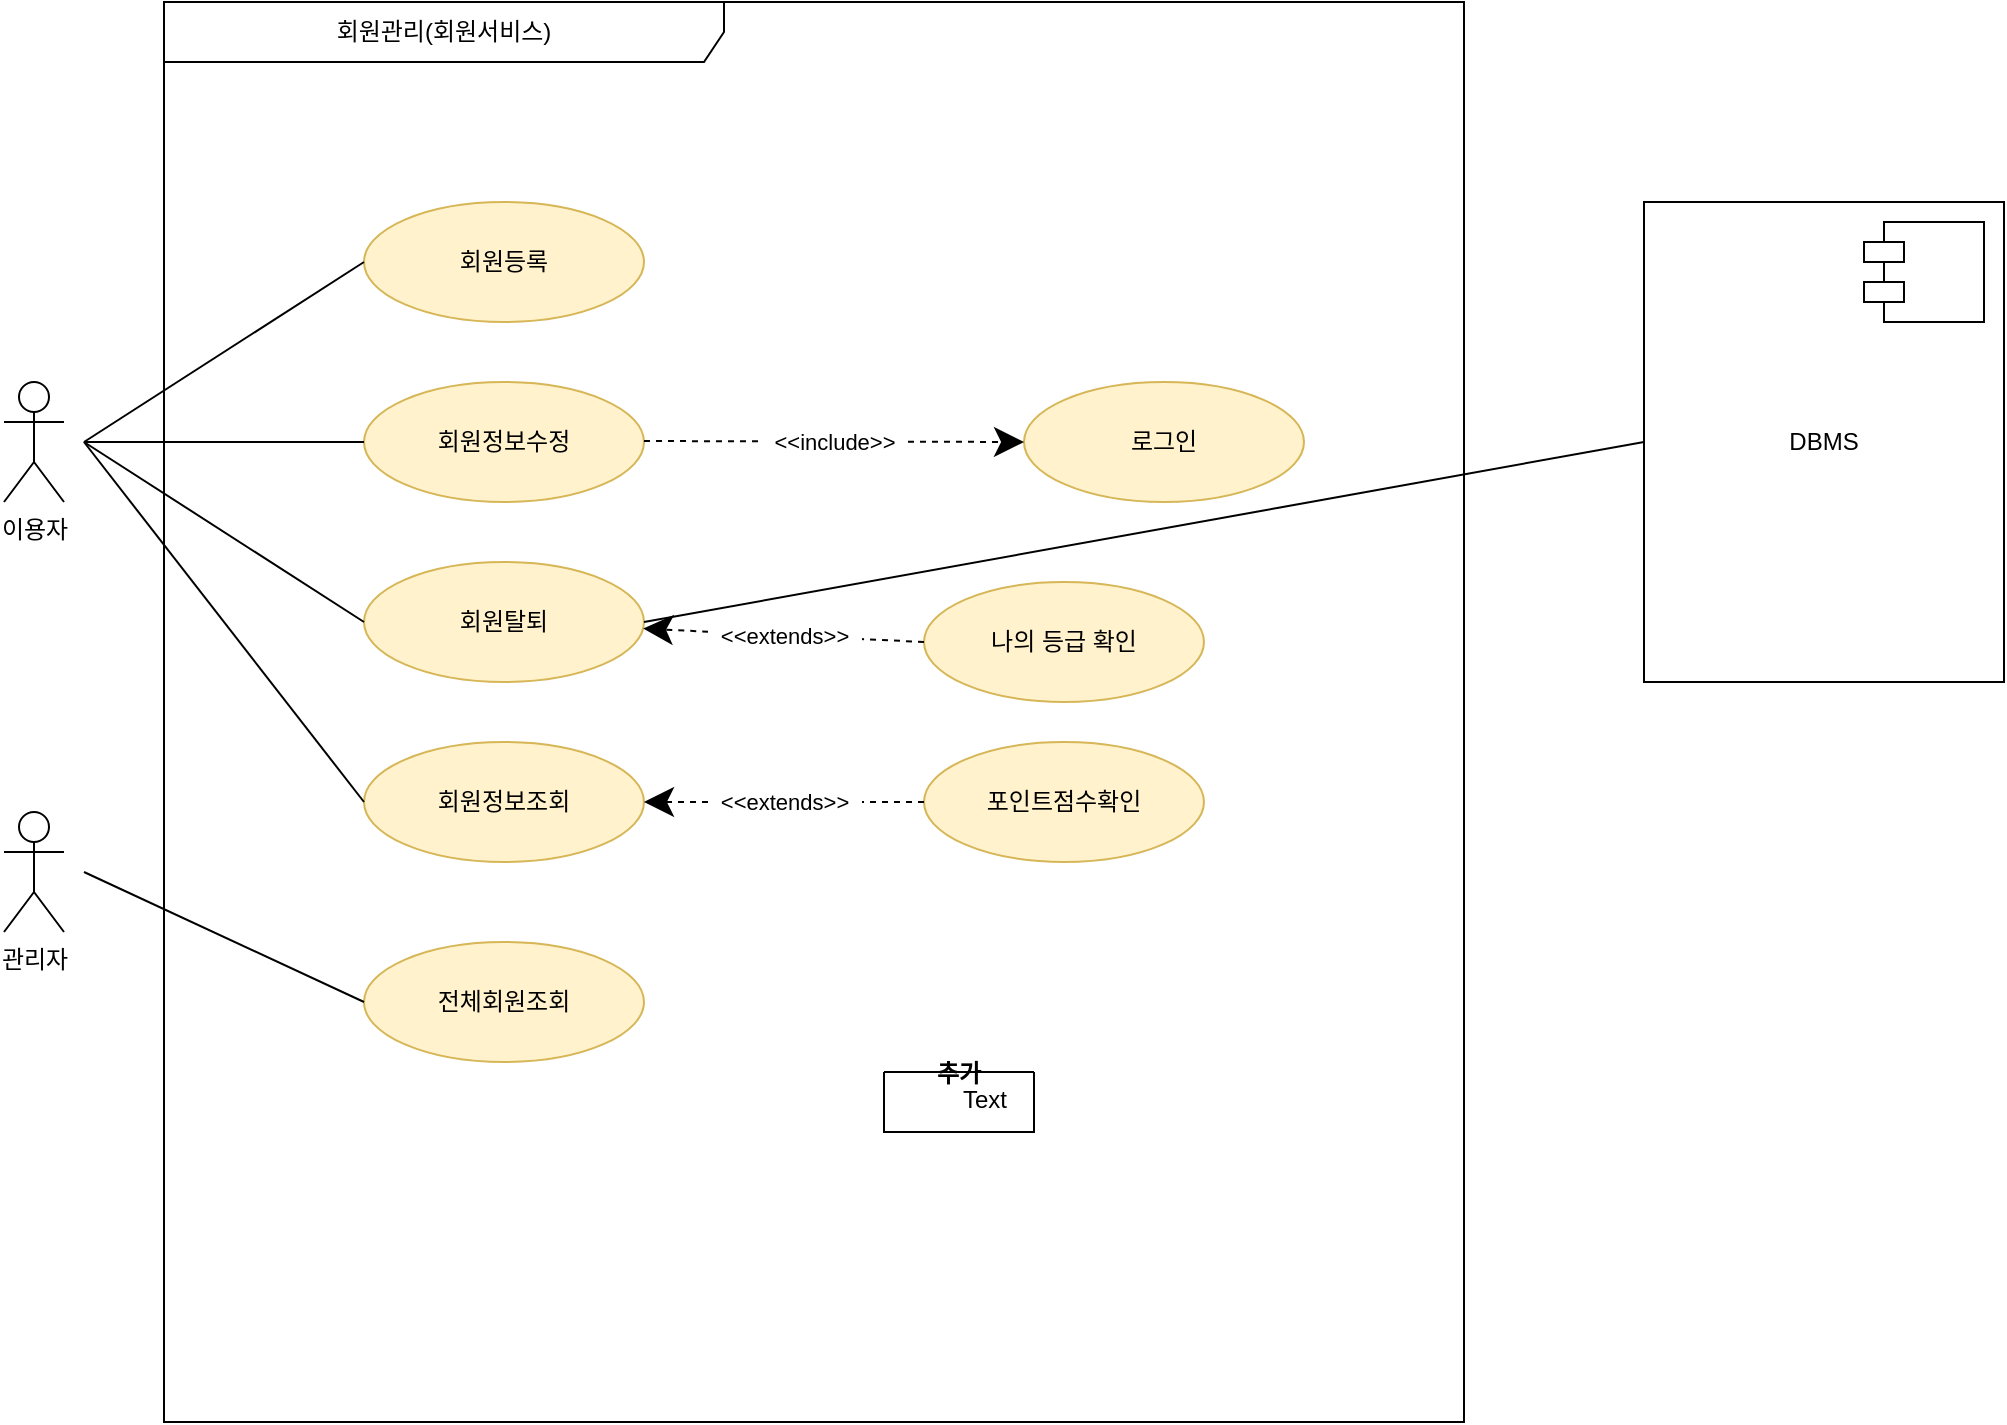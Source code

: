 <mxfile version="21.3.2" type="github">
  <diagram name="페이지-1" id="7yA3M5oHXoed5DA-7h5f">
    <mxGraphModel dx="1434" dy="764" grid="1" gridSize="10" guides="1" tooltips="1" connect="1" arrows="1" fold="1" page="1" pageScale="1" pageWidth="827" pageHeight="1169" math="0" shadow="0">
      <root>
        <mxCell id="0" />
        <mxCell id="1" parent="0" />
        <mxCell id="_hMRSCN7YaHlp1FsNygt-1" value="이용자&lt;br&gt;" style="shape=umlActor;verticalLabelPosition=bottom;verticalAlign=top;html=1;outlineConnect=0;" parent="1" vertex="1">
          <mxGeometry x="40" y="240" width="30" height="60" as="geometry" />
        </mxCell>
        <mxCell id="_hMRSCN7YaHlp1FsNygt-2" value="회원관리(회원서비스)" style="shape=umlFrame;whiteSpace=wrap;html=1;pointerEvents=0;width=280;height=30;" parent="1" vertex="1">
          <mxGeometry x="120" y="50" width="650" height="710" as="geometry" />
        </mxCell>
        <mxCell id="_hMRSCN7YaHlp1FsNygt-3" value="회원등록" style="ellipse;whiteSpace=wrap;html=1;fillColor=#fff2cc;strokeColor=#d6b656;" parent="1" vertex="1">
          <mxGeometry x="220" y="150" width="140" height="60" as="geometry" />
        </mxCell>
        <mxCell id="_hMRSCN7YaHlp1FsNygt-4" value="회원정보수정" style="ellipse;whiteSpace=wrap;html=1;fillColor=#fff2cc;strokeColor=#d6b656;" parent="1" vertex="1">
          <mxGeometry x="220" y="240" width="140" height="60" as="geometry" />
        </mxCell>
        <mxCell id="_hMRSCN7YaHlp1FsNygt-5" value="회원탈퇴" style="ellipse;whiteSpace=wrap;html=1;fillColor=#fff2cc;strokeColor=#d6b656;" parent="1" vertex="1">
          <mxGeometry x="220" y="330" width="140" height="60" as="geometry" />
        </mxCell>
        <mxCell id="_hMRSCN7YaHlp1FsNygt-6" value="회원정보조회" style="ellipse;whiteSpace=wrap;html=1;fillColor=#fff2cc;strokeColor=#d6b656;" parent="1" vertex="1">
          <mxGeometry x="220" y="420" width="140" height="60" as="geometry" />
        </mxCell>
        <mxCell id="_hMRSCN7YaHlp1FsNygt-7" value="전체회원조회" style="ellipse;whiteSpace=wrap;html=1;fillColor=#fff2cc;strokeColor=#d6b656;" parent="1" vertex="1">
          <mxGeometry x="220" y="520" width="140" height="60" as="geometry" />
        </mxCell>
        <mxCell id="_hMRSCN7YaHlp1FsNygt-8" value="" style="endArrow=none;html=1;rounded=0;entryX=0;entryY=0.5;entryDx=0;entryDy=0;" parent="1" target="_hMRSCN7YaHlp1FsNygt-4" edge="1">
          <mxGeometry width="50" height="50" relative="1" as="geometry">
            <mxPoint x="80" y="270" as="sourcePoint" />
            <mxPoint x="440" y="370" as="targetPoint" />
          </mxGeometry>
        </mxCell>
        <mxCell id="_hMRSCN7YaHlp1FsNygt-9" value="" style="endArrow=none;html=1;rounded=0;entryX=0;entryY=0.5;entryDx=0;entryDy=0;" parent="1" target="_hMRSCN7YaHlp1FsNygt-3" edge="1">
          <mxGeometry width="50" height="50" relative="1" as="geometry">
            <mxPoint x="80" y="270" as="sourcePoint" />
            <mxPoint x="190" y="220" as="targetPoint" />
          </mxGeometry>
        </mxCell>
        <mxCell id="_hMRSCN7YaHlp1FsNygt-10" value="" style="endArrow=none;html=1;rounded=0;entryX=0;entryY=0.5;entryDx=0;entryDy=0;" parent="1" target="_hMRSCN7YaHlp1FsNygt-5" edge="1">
          <mxGeometry width="50" height="50" relative="1" as="geometry">
            <mxPoint x="80" y="270" as="sourcePoint" />
            <mxPoint x="190" y="130" as="targetPoint" />
          </mxGeometry>
        </mxCell>
        <mxCell id="_hMRSCN7YaHlp1FsNygt-11" value="" style="endArrow=none;html=1;rounded=0;entryX=0;entryY=0.5;entryDx=0;entryDy=0;" parent="1" target="_hMRSCN7YaHlp1FsNygt-6" edge="1">
          <mxGeometry width="50" height="50" relative="1" as="geometry">
            <mxPoint x="80" y="270" as="sourcePoint" />
            <mxPoint x="190" y="310" as="targetPoint" />
          </mxGeometry>
        </mxCell>
        <mxCell id="_hMRSCN7YaHlp1FsNygt-12" value="" style="endArrow=none;html=1;rounded=0;entryX=0;entryY=0.5;entryDx=0;entryDy=0;" parent="1" target="_hMRSCN7YaHlp1FsNygt-7" edge="1">
          <mxGeometry width="50" height="50" relative="1" as="geometry">
            <mxPoint x="80" y="485" as="sourcePoint" />
            <mxPoint x="190" y="400" as="targetPoint" />
          </mxGeometry>
        </mxCell>
        <mxCell id="_hMRSCN7YaHlp1FsNygt-15" value="관리자" style="shape=umlActor;verticalLabelPosition=bottom;verticalAlign=top;html=1;outlineConnect=0;" parent="1" vertex="1">
          <mxGeometry x="40" y="455" width="30" height="60" as="geometry" />
        </mxCell>
        <mxCell id="_hMRSCN7YaHlp1FsNygt-16" value="로그인" style="ellipse;whiteSpace=wrap;html=1;fillColor=#fff2cc;strokeColor=#d6b656;" parent="1" vertex="1">
          <mxGeometry x="550" y="240" width="140" height="60" as="geometry" />
        </mxCell>
        <mxCell id="_hMRSCN7YaHlp1FsNygt-17" value="&amp;nbsp; &amp;lt;&amp;lt;include&amp;gt;&amp;gt;&amp;nbsp;&amp;nbsp;" style="endArrow=classic;endSize=12;dashed=1;html=1;rounded=0;endFill=1;" parent="1" edge="1">
          <mxGeometry width="160" relative="1" as="geometry">
            <mxPoint x="360" y="269.5" as="sourcePoint" />
            <mxPoint x="550" y="270" as="targetPoint" />
          </mxGeometry>
        </mxCell>
        <mxCell id="_hMRSCN7YaHlp1FsNygt-18" value="나의 등급 확인" style="ellipse;whiteSpace=wrap;html=1;fillColor=#fff2cc;strokeColor=#d6b656;" parent="1" vertex="1">
          <mxGeometry x="500" y="340" width="140" height="60" as="geometry" />
        </mxCell>
        <mxCell id="_hMRSCN7YaHlp1FsNygt-19" value="포인트점수확인" style="ellipse;whiteSpace=wrap;html=1;fillColor=#fff2cc;strokeColor=#d6b656;" parent="1" vertex="1">
          <mxGeometry x="500" y="420" width="140" height="60" as="geometry" />
        </mxCell>
        <mxCell id="_hMRSCN7YaHlp1FsNygt-20" value="&amp;nbsp; &amp;lt;&amp;lt;extends&amp;gt;&amp;gt;&amp;nbsp;&amp;nbsp;" style="endArrow=classic;endSize=12;dashed=1;html=1;rounded=0;exitX=0;exitY=0.5;exitDx=0;exitDy=0;endFill=1;" parent="1" source="_hMRSCN7YaHlp1FsNygt-18" target="_hMRSCN7YaHlp1FsNygt-5" edge="1">
          <mxGeometry width="160" relative="1" as="geometry">
            <mxPoint x="330" y="390" as="sourcePoint" />
            <mxPoint x="490" y="390" as="targetPoint" />
          </mxGeometry>
        </mxCell>
        <mxCell id="_hMRSCN7YaHlp1FsNygt-24" value="&amp;nbsp; &amp;lt;&amp;lt;extends&amp;gt;&amp;gt;&amp;nbsp;&amp;nbsp;" style="endArrow=classic;endSize=12;dashed=1;html=1;rounded=0;exitX=0;exitY=0.5;exitDx=0;exitDy=0;endFill=1;entryX=1;entryY=0.5;entryDx=0;entryDy=0;" parent="1" source="_hMRSCN7YaHlp1FsNygt-19" target="_hMRSCN7YaHlp1FsNygt-6" edge="1">
          <mxGeometry width="160" relative="1" as="geometry">
            <mxPoint x="500" y="390" as="sourcePoint" />
            <mxPoint x="368" y="377" as="targetPoint" />
          </mxGeometry>
        </mxCell>
        <mxCell id="_hMRSCN7YaHlp1FsNygt-30" style="rounded=0;orthogonalLoop=1;jettySize=auto;html=1;exitX=0;exitY=0.5;exitDx=0;exitDy=0;entryX=1;entryY=0.5;entryDx=0;entryDy=0;endArrow=none;endFill=0;" parent="1" source="_hMRSCN7YaHlp1FsNygt-27" target="_hMRSCN7YaHlp1FsNygt-5" edge="1">
          <mxGeometry relative="1" as="geometry" />
        </mxCell>
        <mxCell id="_hMRSCN7YaHlp1FsNygt-27" value="DBMS" style="html=1;whiteSpace=wrap;" parent="1" vertex="1">
          <mxGeometry x="860" y="150" width="180" height="240" as="geometry" />
        </mxCell>
        <mxCell id="_hMRSCN7YaHlp1FsNygt-26" value="" style="shape=module;align=left;spacingLeft=20;align=center;verticalAlign=top;whiteSpace=wrap;html=1;" parent="1" vertex="1">
          <mxGeometry x="970" y="160" width="60" height="50" as="geometry" />
        </mxCell>
        <mxCell id="UeirkBHa4jqLzvNQRVL9-1" value="추가" style="swimlane;startSize=0;" vertex="1" parent="1">
          <mxGeometry x="480" y="585" width="75" height="30" as="geometry" />
        </mxCell>
        <mxCell id="UeirkBHa4jqLzvNQRVL9-2" value="Text" style="text;html=1;align=center;verticalAlign=middle;resizable=0;points=[];autosize=1;strokeColor=none;fillColor=none;" vertex="1" parent="UeirkBHa4jqLzvNQRVL9-1">
          <mxGeometry x="25" y="-1" width="50" height="30" as="geometry" />
        </mxCell>
      </root>
    </mxGraphModel>
  </diagram>
</mxfile>
